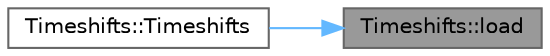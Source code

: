 digraph "Timeshifts::load"
{
 // LATEX_PDF_SIZE
  bgcolor="transparent";
  edge [fontname=Helvetica,fontsize=10,labelfontname=Helvetica,labelfontsize=10];
  node [fontname=Helvetica,fontsize=10,shape=box,height=0.2,width=0.4];
  rankdir="RL";
  Node1 [id="Node000001",label="Timeshifts::load",height=0.2,width=0.4,color="gray40", fillcolor="grey60", style="filled", fontcolor="black",tooltip="Use this method to load timeshifts from a .dT file."];
  Node1 -> Node2 [id="edge1_Node000001_Node000002",dir="back",color="steelblue1",style="solid",tooltip=" "];
  Node2 [id="Node000002",label="Timeshifts::Timeshifts",height=0.2,width=0.4,color="grey40", fillcolor="white", style="filled",URL="$class_timeshifts.html#ae47e90a384a5dd891bdc5eed10450971",tooltip="Call the Timeshifts::load() method to load the timeshifts from a .dT file."];
}
